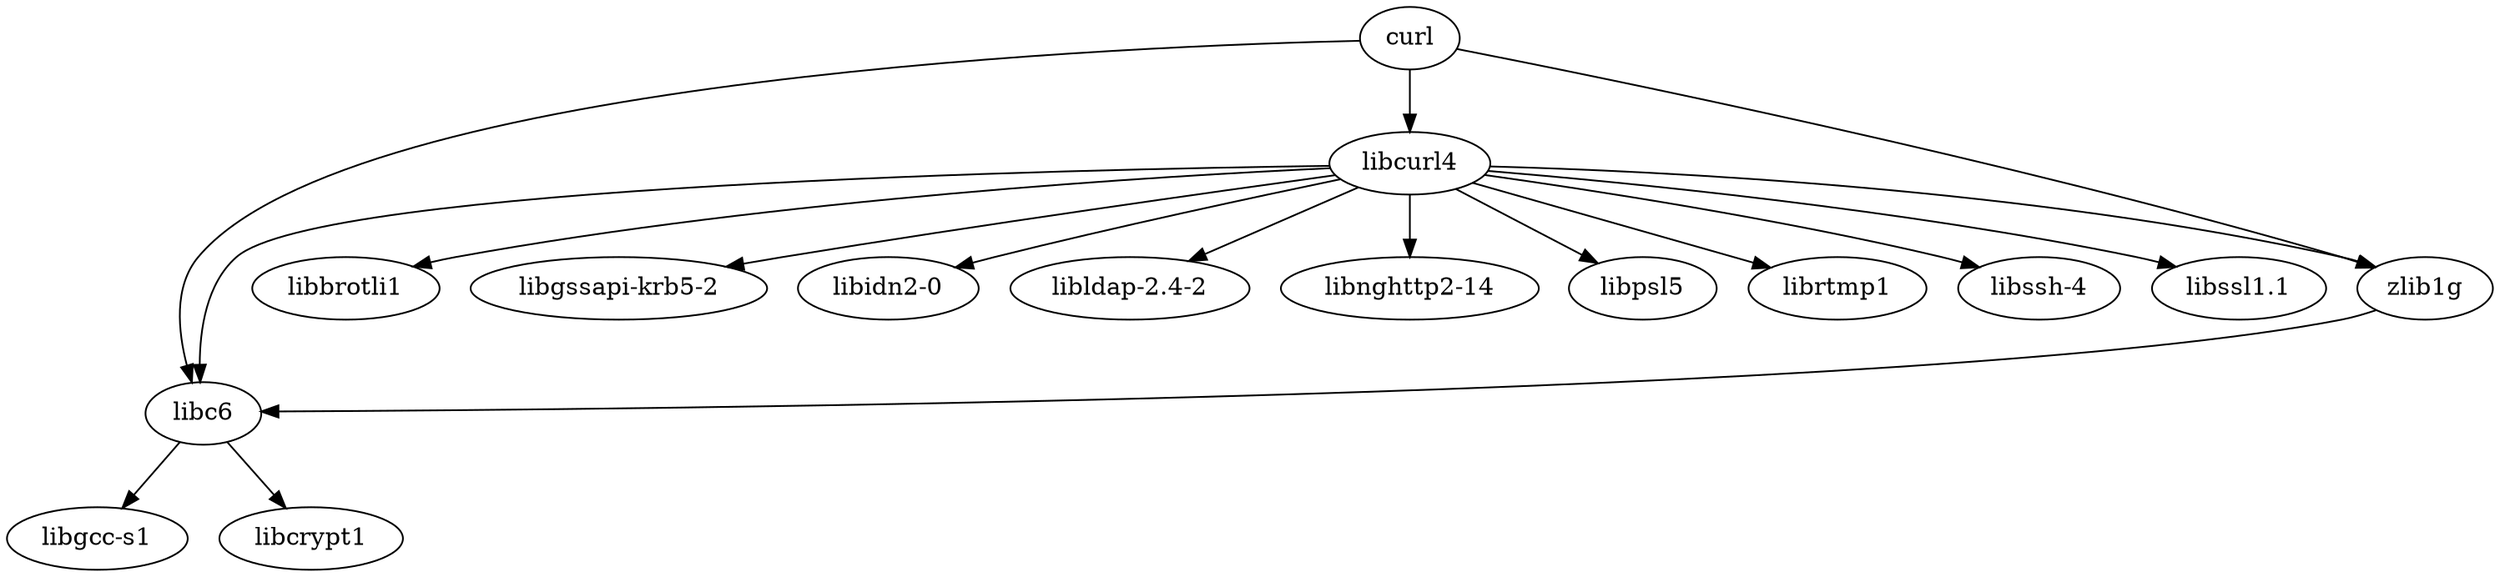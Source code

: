 // Dependencies Graph
digraph {
	curl [label=curl]
	libc6 [label=libc6]
	curl -> libc6
	libc6 [label=libc6]
	"libgcc-s1" [label="libgcc-s1"]
	libc6 -> "libgcc-s1"
	libc6 [label=libc6]
	libcrypt1 [label=libcrypt1]
	libc6 -> libcrypt1
	curl [label=curl]
	libcurl4 [label=libcurl4]
	curl -> libcurl4
	libcurl4 [label=libcurl4]
	libbrotli1 [label=libbrotli1]
	libcurl4 -> libbrotli1
	libcurl4 [label=libcurl4]
	libc6 [label=libc6]
	libcurl4 -> libc6
	libcurl4 [label=libcurl4]
	"libgssapi-krb5-2" [label="libgssapi-krb5-2"]
	libcurl4 -> "libgssapi-krb5-2"
	libcurl4 [label=libcurl4]
	"libidn2-0" [label="libidn2-0"]
	libcurl4 -> "libidn2-0"
	libcurl4 [label=libcurl4]
	"libldap-2.4-2" [label="libldap-2.4-2"]
	libcurl4 -> "libldap-2.4-2"
	libcurl4 [label=libcurl4]
	"libnghttp2-14" [label="libnghttp2-14"]
	libcurl4 -> "libnghttp2-14"
	libcurl4 [label=libcurl4]
	libpsl5 [label=libpsl5]
	libcurl4 -> libpsl5
	libcurl4 [label=libcurl4]
	librtmp1 [label=librtmp1]
	libcurl4 -> librtmp1
	libcurl4 [label=libcurl4]
	"libssh-4" [label="libssh-4"]
	libcurl4 -> "libssh-4"
	libcurl4 [label=libcurl4]
	"libssl1.1" [label="libssl1.1"]
	libcurl4 -> "libssl1.1"
	libcurl4 [label=libcurl4]
	zlib1g [label=zlib1g]
	libcurl4 -> zlib1g
	curl [label=curl]
	zlib1g [label=zlib1g]
	curl -> zlib1g
	zlib1g [label=zlib1g]
	libc6 [label=libc6]
	zlib1g -> libc6
}

